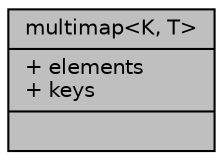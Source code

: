 digraph "multimap&lt;K, T&gt;"
{
 // INTERACTIVE_SVG=YES
  bgcolor="transparent";
  edge [fontname="Helvetica",fontsize="10",labelfontname="Helvetica",labelfontsize="10"];
  node [fontname="Helvetica",fontsize="10",shape=record];
  Node1 [label="{multimap\<K, T\>\n|+ elements\l+ keys\l|}",height=0.2,width=0.4,color="black", fillcolor="grey75", style="filled", fontcolor="black"];
}

